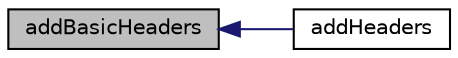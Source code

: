 digraph "addBasicHeaders"
{
  edge [fontname="Helvetica",fontsize="10",labelfontname="Helvetica",labelfontsize="10"];
  node [fontname="Helvetica",fontsize="10",shape=record];
  rankdir="LR";
  Node1 [label="addBasicHeaders",height=0.2,width=0.4,color="black", fillcolor="grey75", style="filled" fontcolor="black"];
  Node1 -> Node2 [dir="back",color="midnightblue",fontsize="10",style="solid",fontname="Helvetica"];
  Node2 [label="addHeaders",height=0.2,width=0.4,color="black", fillcolor="white", style="filled",URL="$class_simple_authenticator.html#ab14e977187b3a618cce626c9bd545324"];
}
